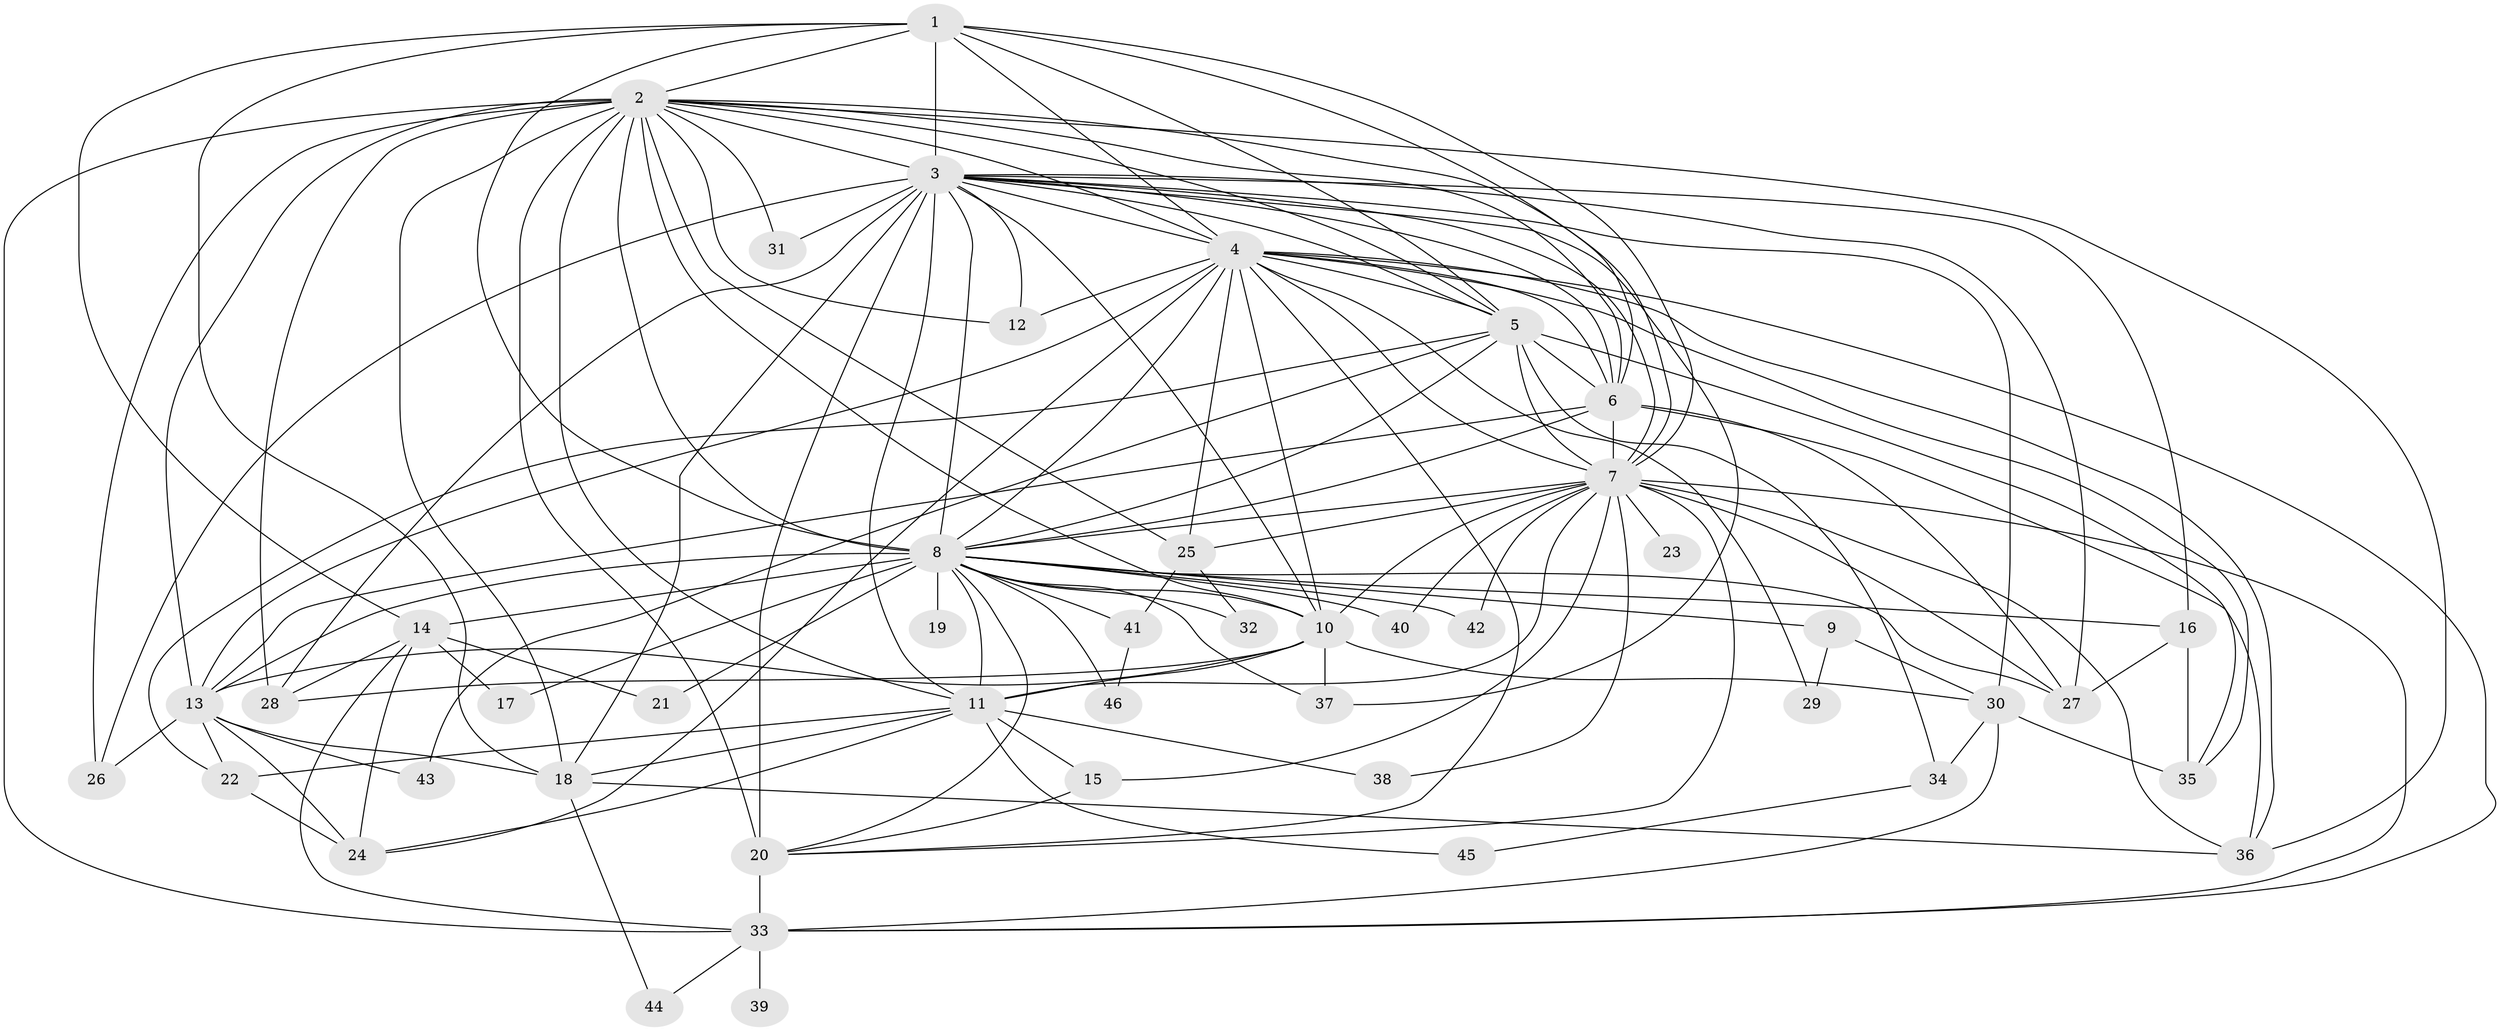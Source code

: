 // original degree distribution, {12: 0.008771929824561403, 19: 0.008771929824561403, 23: 0.008771929824561403, 21: 0.017543859649122806, 16: 0.008771929824561403, 29: 0.017543859649122806, 24: 0.008771929824561403, 32: 0.008771929824561403, 4: 0.10526315789473684, 2: 0.543859649122807, 7: 0.03508771929824561, 3: 0.21929824561403508, 5: 0.008771929824561403}
// Generated by graph-tools (version 1.1) at 2025/49/03/04/25 22:49:59]
// undirected, 46 vertices, 139 edges
graph export_dot {
  node [color=gray90,style=filled];
  1;
  2;
  3;
  4;
  5;
  6;
  7;
  8;
  9;
  10;
  11;
  12;
  13;
  14;
  15;
  16;
  17;
  18;
  19;
  20;
  21;
  22;
  23;
  24;
  25;
  26;
  27;
  28;
  29;
  30;
  31;
  32;
  33;
  34;
  35;
  36;
  37;
  38;
  39;
  40;
  41;
  42;
  43;
  44;
  45;
  46;
  1 -- 2 [weight=2.0];
  1 -- 3 [weight=3.0];
  1 -- 4 [weight=1.0];
  1 -- 5 [weight=1.0];
  1 -- 6 [weight=1.0];
  1 -- 7 [weight=1.0];
  1 -- 8 [weight=1.0];
  1 -- 14 [weight=1.0];
  1 -- 18 [weight=1.0];
  2 -- 3 [weight=4.0];
  2 -- 4 [weight=3.0];
  2 -- 5 [weight=2.0];
  2 -- 6 [weight=2.0];
  2 -- 7 [weight=2.0];
  2 -- 8 [weight=3.0];
  2 -- 10 [weight=8.0];
  2 -- 11 [weight=1.0];
  2 -- 12 [weight=1.0];
  2 -- 13 [weight=1.0];
  2 -- 18 [weight=5.0];
  2 -- 20 [weight=3.0];
  2 -- 25 [weight=1.0];
  2 -- 26 [weight=1.0];
  2 -- 28 [weight=1.0];
  2 -- 31 [weight=1.0];
  2 -- 33 [weight=1.0];
  2 -- 36 [weight=1.0];
  3 -- 4 [weight=2.0];
  3 -- 5 [weight=3.0];
  3 -- 6 [weight=3.0];
  3 -- 7 [weight=2.0];
  3 -- 8 [weight=2.0];
  3 -- 10 [weight=1.0];
  3 -- 11 [weight=1.0];
  3 -- 12 [weight=1.0];
  3 -- 16 [weight=2.0];
  3 -- 18 [weight=2.0];
  3 -- 20 [weight=11.0];
  3 -- 26 [weight=2.0];
  3 -- 27 [weight=1.0];
  3 -- 28 [weight=1.0];
  3 -- 30 [weight=4.0];
  3 -- 31 [weight=2.0];
  3 -- 37 [weight=1.0];
  4 -- 5 [weight=1.0];
  4 -- 6 [weight=1.0];
  4 -- 7 [weight=1.0];
  4 -- 8 [weight=1.0];
  4 -- 10 [weight=1.0];
  4 -- 12 [weight=1.0];
  4 -- 13 [weight=1.0];
  4 -- 20 [weight=1.0];
  4 -- 24 [weight=1.0];
  4 -- 25 [weight=2.0];
  4 -- 29 [weight=1.0];
  4 -- 33 [weight=1.0];
  4 -- 35 [weight=1.0];
  4 -- 36 [weight=1.0];
  5 -- 6 [weight=2.0];
  5 -- 7 [weight=2.0];
  5 -- 8 [weight=1.0];
  5 -- 22 [weight=1.0];
  5 -- 34 [weight=1.0];
  5 -- 35 [weight=1.0];
  5 -- 43 [weight=1.0];
  6 -- 7 [weight=1.0];
  6 -- 8 [weight=1.0];
  6 -- 13 [weight=8.0];
  6 -- 27 [weight=1.0];
  6 -- 36 [weight=1.0];
  7 -- 8 [weight=1.0];
  7 -- 10 [weight=1.0];
  7 -- 11 [weight=1.0];
  7 -- 15 [weight=1.0];
  7 -- 20 [weight=1.0];
  7 -- 23 [weight=1.0];
  7 -- 25 [weight=2.0];
  7 -- 27 [weight=1.0];
  7 -- 33 [weight=1.0];
  7 -- 36 [weight=1.0];
  7 -- 38 [weight=1.0];
  7 -- 40 [weight=1.0];
  7 -- 42 [weight=1.0];
  8 -- 9 [weight=1.0];
  8 -- 10 [weight=1.0];
  8 -- 11 [weight=1.0];
  8 -- 13 [weight=2.0];
  8 -- 14 [weight=1.0];
  8 -- 16 [weight=1.0];
  8 -- 17 [weight=1.0];
  8 -- 19 [weight=1.0];
  8 -- 20 [weight=1.0];
  8 -- 21 [weight=1.0];
  8 -- 27 [weight=1.0];
  8 -- 32 [weight=1.0];
  8 -- 37 [weight=1.0];
  8 -- 40 [weight=1.0];
  8 -- 41 [weight=1.0];
  8 -- 42 [weight=1.0];
  8 -- 46 [weight=1.0];
  9 -- 29 [weight=1.0];
  9 -- 30 [weight=1.0];
  10 -- 11 [weight=2.0];
  10 -- 13 [weight=1.0];
  10 -- 28 [weight=1.0];
  10 -- 30 [weight=1.0];
  10 -- 37 [weight=2.0];
  11 -- 15 [weight=1.0];
  11 -- 18 [weight=1.0];
  11 -- 22 [weight=1.0];
  11 -- 24 [weight=1.0];
  11 -- 38 [weight=1.0];
  11 -- 45 [weight=1.0];
  13 -- 18 [weight=1.0];
  13 -- 22 [weight=1.0];
  13 -- 24 [weight=1.0];
  13 -- 26 [weight=1.0];
  13 -- 43 [weight=1.0];
  14 -- 17 [weight=1.0];
  14 -- 21 [weight=1.0];
  14 -- 24 [weight=1.0];
  14 -- 28 [weight=1.0];
  14 -- 33 [weight=1.0];
  15 -- 20 [weight=1.0];
  16 -- 27 [weight=1.0];
  16 -- 35 [weight=1.0];
  18 -- 36 [weight=1.0];
  18 -- 44 [weight=1.0];
  20 -- 33 [weight=1.0];
  22 -- 24 [weight=2.0];
  25 -- 32 [weight=1.0];
  25 -- 41 [weight=1.0];
  30 -- 33 [weight=1.0];
  30 -- 34 [weight=1.0];
  30 -- 35 [weight=1.0];
  33 -- 39 [weight=2.0];
  33 -- 44 [weight=1.0];
  34 -- 45 [weight=1.0];
  41 -- 46 [weight=1.0];
}
